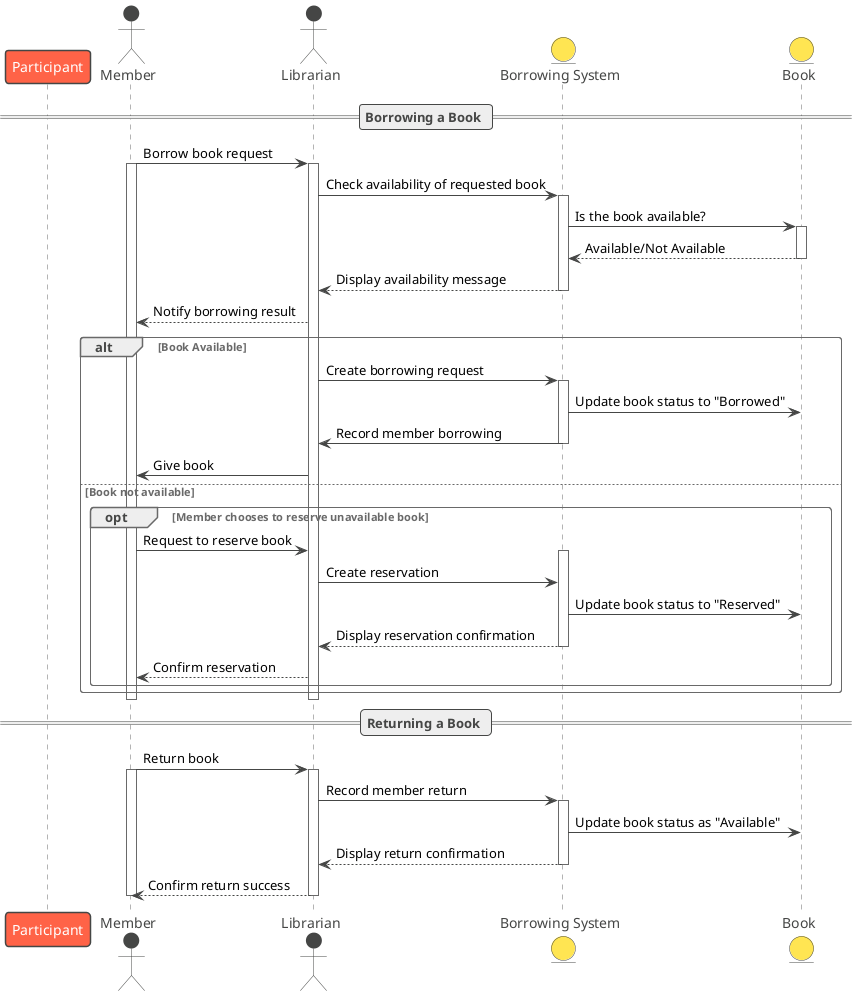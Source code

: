 @startuml Library
!theme vibrant

participant Participant 
actor       Member     
actor       Librarian  
entity "Borrowing System" as BS
entity      Book

== Borrowing a Book ==

Member->Librarian: Borrow book request
activate Member
activate Librarian
Librarian->BS: Check availability of requested book
activate BS
BS->Book: Is the book available?
activate Book
Book --> BS: Available/Not Available
deactivate Book
BS-->Librarian: Display availability message
deactivate BS
Librarian-->Member: Notify borrowing result

alt Book Available
    
    Librarian->BS: Create borrowing request
    activate BS
    BS->Book: Update book status to "Borrowed"
    BS->Librarian: Record member borrowing
    deactivate BS
    Librarian->Member: Give book

else Book not available
    opt Member chooses to reserve unavailable book
        Member->Librarian: Request to reserve book
        activate BS
        Librarian->BS: Create reservation
        BS->Book: Update book status to "Reserved"
        BS-->Librarian: Display reservation confirmation
        deactivate BS
        Librarian-->Member: Confirm reservation


end

end

deactivate Librarian
deactivate Member

== Returning a Book ==

Member->Librarian: Return book
activate Member
activate Librarian
Librarian->BS: Record member return
activate BS
BS->Book: Update book status as "Available"
BS-->Librarian: Display return confirmation 
deactivate BS
Librarian-->Member: Confirm return success
deactivate Librarian
deactivate Member

@enduml
